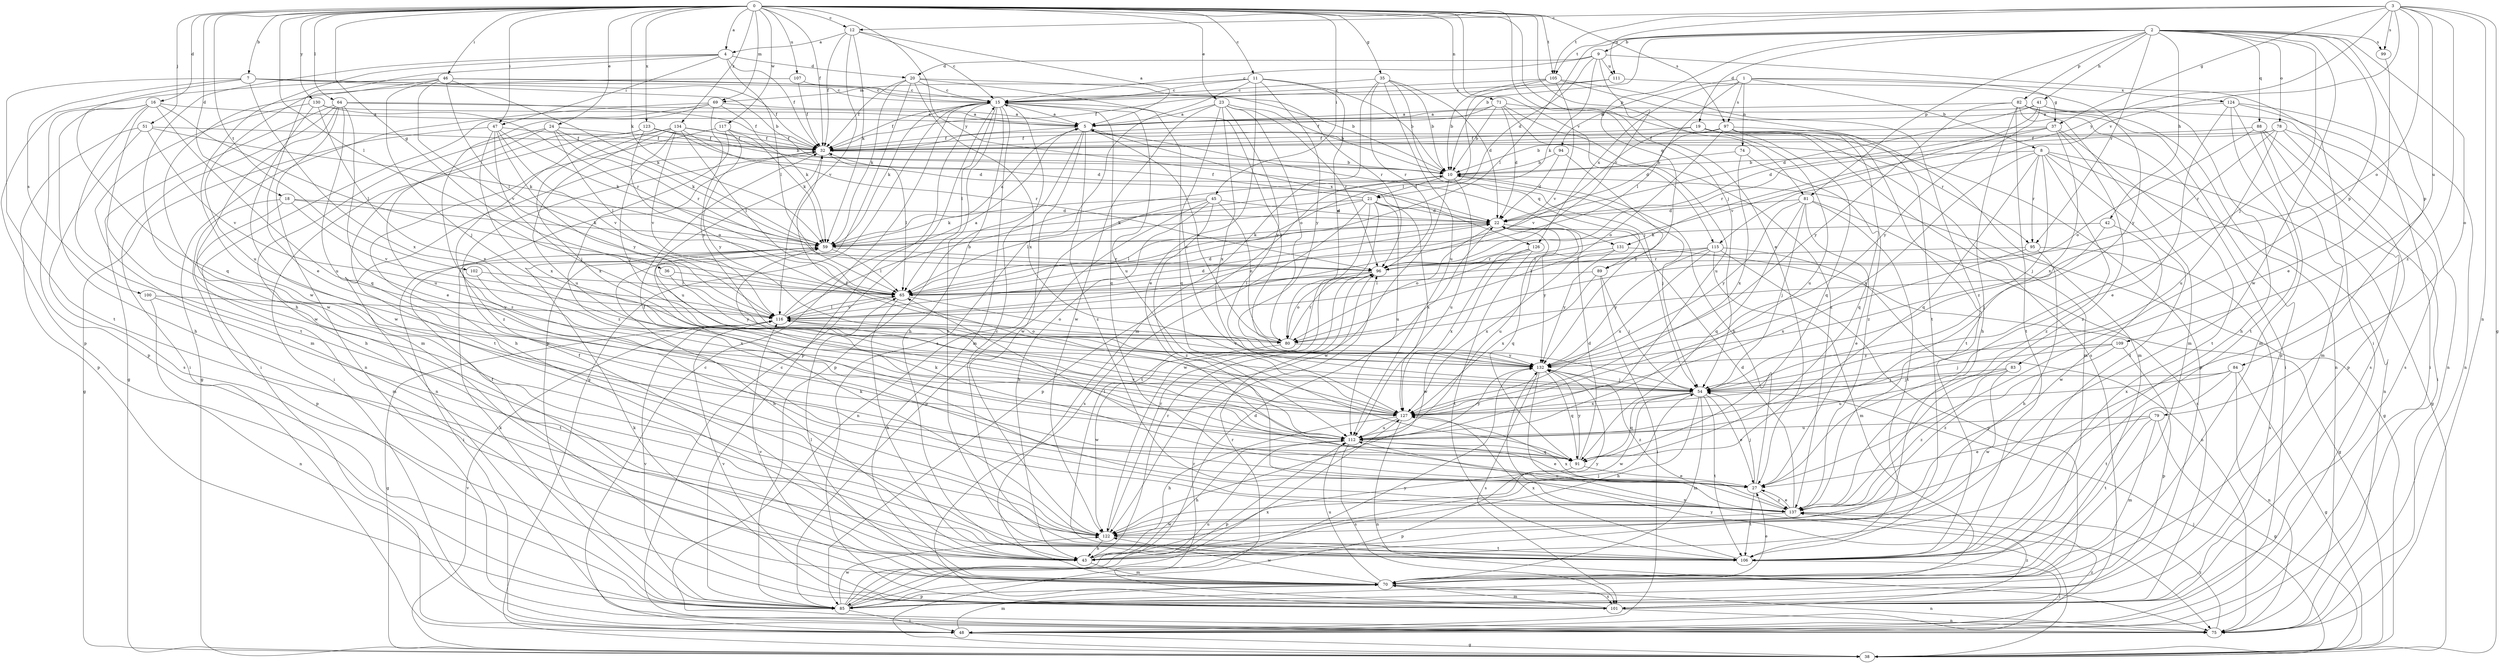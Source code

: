 strict digraph  {
0;
1;
2;
3;
4;
5;
7;
8;
9;
10;
11;
12;
15;
16;
18;
19;
20;
21;
22;
23;
24;
27;
32;
35;
36;
37;
38;
41;
42;
43;
45;
46;
47;
48;
51;
54;
59;
64;
65;
69;
70;
71;
74;
75;
78;
79;
80;
81;
82;
83;
84;
85;
88;
89;
91;
94;
95;
96;
97;
99;
100;
101;
102;
105;
106;
107;
109;
111;
112;
115;
116;
117;
122;
123;
124;
126;
127;
130;
131;
132;
134;
137;
0 -> 4  [label=a];
0 -> 7  [label=b];
0 -> 11  [label=c];
0 -> 12  [label=c];
0 -> 16  [label=d];
0 -> 18  [label=d];
0 -> 23  [label=e];
0 -> 24  [label=e];
0 -> 27  [label=e];
0 -> 32  [label=f];
0 -> 35  [label=g];
0 -> 36  [label=g];
0 -> 45  [label=i];
0 -> 46  [label=i];
0 -> 47  [label=i];
0 -> 51  [label=j];
0 -> 54  [label=j];
0 -> 59  [label=k];
0 -> 64  [label=l];
0 -> 65  [label=l];
0 -> 69  [label=m];
0 -> 71  [label=n];
0 -> 81  [label=p];
0 -> 97  [label=s];
0 -> 102  [label=t];
0 -> 105  [label=t];
0 -> 107  [label=u];
0 -> 115  [label=v];
0 -> 117  [label=w];
0 -> 123  [label=x];
0 -> 130  [label=y];
0 -> 131  [label=y];
0 -> 134  [label=z];
1 -> 8  [label=b];
1 -> 37  [label=g];
1 -> 65  [label=l];
1 -> 74  [label=n];
1 -> 94  [label=r];
1 -> 97  [label=s];
1 -> 124  [label=x];
1 -> 126  [label=x];
2 -> 9  [label=b];
2 -> 10  [label=b];
2 -> 19  [label=d];
2 -> 41  [label=h];
2 -> 42  [label=h];
2 -> 54  [label=j];
2 -> 65  [label=l];
2 -> 78  [label=o];
2 -> 79  [label=o];
2 -> 81  [label=p];
2 -> 82  [label=p];
2 -> 83  [label=p];
2 -> 84  [label=p];
2 -> 88  [label=q];
2 -> 89  [label=q];
2 -> 95  [label=r];
2 -> 99  [label=s];
2 -> 105  [label=t];
2 -> 122  [label=w];
3 -> 12  [label=c];
3 -> 37  [label=g];
3 -> 38  [label=g];
3 -> 75  [label=n];
3 -> 80  [label=o];
3 -> 99  [label=s];
3 -> 105  [label=t];
3 -> 109  [label=u];
3 -> 111  [label=u];
3 -> 115  [label=v];
3 -> 131  [label=y];
3 -> 137  [label=z];
4 -> 20  [label=d];
4 -> 27  [label=e];
4 -> 32  [label=f];
4 -> 43  [label=h];
4 -> 47  [label=i];
4 -> 65  [label=l];
4 -> 122  [label=w];
5 -> 32  [label=f];
5 -> 85  [label=p];
5 -> 89  [label=q];
5 -> 95  [label=r];
5 -> 122  [label=w];
5 -> 126  [label=x];
5 -> 137  [label=z];
7 -> 10  [label=b];
7 -> 15  [label=c];
7 -> 32  [label=f];
7 -> 91  [label=q];
7 -> 100  [label=s];
7 -> 106  [label=t];
7 -> 127  [label=x];
8 -> 10  [label=b];
8 -> 38  [label=g];
8 -> 54  [label=j];
8 -> 75  [label=n];
8 -> 91  [label=q];
8 -> 95  [label=r];
8 -> 106  [label=t];
8 -> 127  [label=x];
8 -> 137  [label=z];
9 -> 15  [label=c];
9 -> 20  [label=d];
9 -> 21  [label=d];
9 -> 48  [label=i];
9 -> 59  [label=k];
9 -> 96  [label=r];
9 -> 111  [label=u];
10 -> 21  [label=d];
10 -> 38  [label=g];
10 -> 54  [label=j];
10 -> 85  [label=p];
10 -> 112  [label=u];
10 -> 122  [label=w];
11 -> 10  [label=b];
11 -> 15  [label=c];
11 -> 27  [label=e];
11 -> 69  [label=m];
11 -> 80  [label=o];
11 -> 101  [label=s];
11 -> 132  [label=y];
12 -> 4  [label=a];
12 -> 5  [label=a];
12 -> 15  [label=c];
12 -> 32  [label=f];
12 -> 59  [label=k];
12 -> 116  [label=v];
15 -> 5  [label=a];
15 -> 32  [label=f];
15 -> 38  [label=g];
15 -> 43  [label=h];
15 -> 59  [label=k];
15 -> 65  [label=l];
15 -> 70  [label=m];
15 -> 85  [label=p];
15 -> 91  [label=q];
15 -> 106  [label=t];
15 -> 112  [label=u];
16 -> 5  [label=a];
16 -> 43  [label=h];
16 -> 65  [label=l];
16 -> 85  [label=p];
16 -> 106  [label=t];
16 -> 112  [label=u];
16 -> 122  [label=w];
18 -> 22  [label=d];
18 -> 59  [label=k];
18 -> 70  [label=m];
18 -> 85  [label=p];
18 -> 116  [label=v];
19 -> 32  [label=f];
19 -> 70  [label=m];
19 -> 85  [label=p];
19 -> 112  [label=u];
19 -> 116  [label=v];
20 -> 15  [label=c];
20 -> 32  [label=f];
20 -> 54  [label=j];
20 -> 59  [label=k];
20 -> 85  [label=p];
20 -> 96  [label=r];
20 -> 127  [label=x];
21 -> 22  [label=d];
21 -> 32  [label=f];
21 -> 59  [label=k];
21 -> 65  [label=l];
21 -> 101  [label=s];
21 -> 106  [label=t];
21 -> 112  [label=u];
21 -> 122  [label=w];
21 -> 127  [label=x];
22 -> 59  [label=k];
22 -> 65  [label=l];
22 -> 80  [label=o];
22 -> 91  [label=q];
22 -> 112  [label=u];
22 -> 132  [label=y];
23 -> 5  [label=a];
23 -> 10  [label=b];
23 -> 80  [label=o];
23 -> 91  [label=q];
23 -> 96  [label=r];
23 -> 122  [label=w];
23 -> 127  [label=x];
23 -> 132  [label=y];
24 -> 32  [label=f];
24 -> 43  [label=h];
24 -> 59  [label=k];
24 -> 65  [label=l];
24 -> 96  [label=r];
24 -> 112  [label=u];
27 -> 10  [label=b];
27 -> 54  [label=j];
27 -> 59  [label=k];
27 -> 65  [label=l];
27 -> 106  [label=t];
27 -> 137  [label=z];
32 -> 10  [label=b];
32 -> 65  [label=l];
32 -> 75  [label=n];
32 -> 112  [label=u];
35 -> 10  [label=b];
35 -> 15  [label=c];
35 -> 22  [label=d];
35 -> 54  [label=j];
35 -> 70  [label=m];
35 -> 96  [label=r];
35 -> 112  [label=u];
36 -> 65  [label=l];
36 -> 132  [label=y];
37 -> 22  [label=d];
37 -> 32  [label=f];
37 -> 96  [label=r];
37 -> 106  [label=t];
37 -> 127  [label=x];
37 -> 137  [label=z];
38 -> 54  [label=j];
38 -> 96  [label=r];
38 -> 116  [label=v];
38 -> 132  [label=y];
41 -> 5  [label=a];
41 -> 22  [label=d];
41 -> 43  [label=h];
41 -> 75  [label=n];
41 -> 116  [label=v];
41 -> 132  [label=y];
42 -> 54  [label=j];
42 -> 59  [label=k];
42 -> 122  [label=w];
43 -> 32  [label=f];
43 -> 54  [label=j];
43 -> 70  [label=m];
43 -> 96  [label=r];
43 -> 132  [label=y];
45 -> 22  [label=d];
45 -> 43  [label=h];
45 -> 59  [label=k];
45 -> 75  [label=n];
45 -> 80  [label=o];
45 -> 85  [label=p];
45 -> 137  [label=z];
46 -> 10  [label=b];
46 -> 15  [label=c];
46 -> 54  [label=j];
46 -> 59  [label=k];
46 -> 65  [label=l];
46 -> 85  [label=p];
46 -> 112  [label=u];
46 -> 116  [label=v];
47 -> 32  [label=f];
47 -> 38  [label=g];
47 -> 54  [label=j];
47 -> 59  [label=k];
47 -> 116  [label=v];
47 -> 127  [label=x];
47 -> 132  [label=y];
48 -> 15  [label=c];
48 -> 38  [label=g];
48 -> 70  [label=m];
48 -> 137  [label=z];
51 -> 32  [label=f];
51 -> 59  [label=k];
51 -> 85  [label=p];
51 -> 101  [label=s];
51 -> 116  [label=v];
54 -> 15  [label=c];
54 -> 27  [label=e];
54 -> 43  [label=h];
54 -> 70  [label=m];
54 -> 91  [label=q];
54 -> 106  [label=t];
54 -> 122  [label=w];
54 -> 127  [label=x];
59 -> 5  [label=a];
59 -> 43  [label=h];
59 -> 48  [label=i];
59 -> 65  [label=l];
59 -> 96  [label=r];
64 -> 5  [label=a];
64 -> 27  [label=e];
64 -> 32  [label=f];
64 -> 38  [label=g];
64 -> 48  [label=i];
64 -> 70  [label=m];
64 -> 75  [label=n];
64 -> 91  [label=q];
65 -> 22  [label=d];
65 -> 43  [label=h];
65 -> 80  [label=o];
65 -> 116  [label=v];
69 -> 5  [label=a];
69 -> 38  [label=g];
69 -> 48  [label=i];
69 -> 59  [label=k];
69 -> 132  [label=y];
69 -> 137  [label=z];
70 -> 27  [label=e];
70 -> 65  [label=l];
70 -> 75  [label=n];
70 -> 85  [label=p];
70 -> 101  [label=s];
70 -> 112  [label=u];
70 -> 116  [label=v];
70 -> 122  [label=w];
71 -> 5  [label=a];
71 -> 10  [label=b];
71 -> 22  [label=d];
71 -> 32  [label=f];
71 -> 101  [label=s];
71 -> 112  [label=u];
71 -> 137  [label=z];
74 -> 10  [label=b];
74 -> 91  [label=q];
74 -> 127  [label=x];
75 -> 15  [label=c];
75 -> 137  [label=z];
78 -> 10  [label=b];
78 -> 32  [label=f];
78 -> 85  [label=p];
78 -> 96  [label=r];
78 -> 101  [label=s];
78 -> 112  [label=u];
79 -> 27  [label=e];
79 -> 38  [label=g];
79 -> 70  [label=m];
79 -> 106  [label=t];
79 -> 112  [label=u];
80 -> 5  [label=a];
80 -> 96  [label=r];
80 -> 122  [label=w];
80 -> 132  [label=y];
81 -> 22  [label=d];
81 -> 27  [label=e];
81 -> 54  [label=j];
81 -> 91  [label=q];
81 -> 101  [label=s];
81 -> 106  [label=t];
81 -> 132  [label=y];
82 -> 5  [label=a];
82 -> 43  [label=h];
82 -> 48  [label=i];
82 -> 70  [label=m];
82 -> 75  [label=n];
82 -> 85  [label=p];
82 -> 106  [label=t];
82 -> 132  [label=y];
83 -> 54  [label=j];
83 -> 112  [label=u];
83 -> 122  [label=w];
83 -> 137  [label=z];
84 -> 38  [label=g];
84 -> 54  [label=j];
84 -> 75  [label=n];
84 -> 106  [label=t];
84 -> 127  [label=x];
85 -> 22  [label=d];
85 -> 48  [label=i];
85 -> 59  [label=k];
85 -> 112  [label=u];
85 -> 116  [label=v];
85 -> 122  [label=w];
85 -> 127  [label=x];
85 -> 132  [label=y];
88 -> 32  [label=f];
88 -> 48  [label=i];
88 -> 70  [label=m];
88 -> 80  [label=o];
88 -> 101  [label=s];
89 -> 48  [label=i];
89 -> 54  [label=j];
89 -> 65  [label=l];
89 -> 127  [label=x];
91 -> 22  [label=d];
91 -> 27  [label=e];
91 -> 32  [label=f];
91 -> 85  [label=p];
91 -> 132  [label=y];
94 -> 10  [label=b];
94 -> 22  [label=d];
94 -> 132  [label=y];
95 -> 43  [label=h];
95 -> 96  [label=r];
95 -> 101  [label=s];
95 -> 127  [label=x];
96 -> 65  [label=l];
96 -> 80  [label=o];
97 -> 22  [label=d];
97 -> 32  [label=f];
97 -> 70  [label=m];
97 -> 80  [label=o];
97 -> 91  [label=q];
97 -> 106  [label=t];
97 -> 137  [label=z];
99 -> 27  [label=e];
100 -> 75  [label=n];
100 -> 106  [label=t];
100 -> 116  [label=v];
101 -> 32  [label=f];
101 -> 59  [label=k];
101 -> 70  [label=m];
101 -> 75  [label=n];
101 -> 96  [label=r];
101 -> 116  [label=v];
101 -> 137  [label=z];
102 -> 65  [label=l];
102 -> 127  [label=x];
105 -> 10  [label=b];
105 -> 15  [label=c];
105 -> 65  [label=l];
105 -> 106  [label=t];
105 -> 116  [label=v];
105 -> 137  [label=z];
106 -> 15  [label=c];
106 -> 48  [label=i];
106 -> 127  [label=x];
107 -> 15  [label=c];
107 -> 32  [label=f];
107 -> 122  [label=w];
109 -> 54  [label=j];
109 -> 85  [label=p];
109 -> 132  [label=y];
109 -> 137  [label=z];
111 -> 15  [label=c];
111 -> 32  [label=f];
111 -> 132  [label=y];
112 -> 27  [label=e];
112 -> 43  [label=h];
112 -> 85  [label=p];
112 -> 91  [label=q];
112 -> 101  [label=s];
112 -> 116  [label=v];
112 -> 132  [label=y];
115 -> 65  [label=l];
115 -> 70  [label=m];
115 -> 75  [label=n];
115 -> 85  [label=p];
115 -> 96  [label=r];
115 -> 127  [label=x];
115 -> 132  [label=y];
116 -> 5  [label=a];
116 -> 10  [label=b];
116 -> 22  [label=d];
116 -> 38  [label=g];
116 -> 65  [label=l];
116 -> 80  [label=o];
117 -> 32  [label=f];
117 -> 43  [label=h];
117 -> 59  [label=k];
117 -> 132  [label=y];
117 -> 137  [label=z];
122 -> 43  [label=h];
122 -> 59  [label=k];
122 -> 96  [label=r];
122 -> 106  [label=t];
123 -> 10  [label=b];
123 -> 22  [label=d];
123 -> 32  [label=f];
123 -> 48  [label=i];
123 -> 80  [label=o];
123 -> 106  [label=t];
124 -> 5  [label=a];
124 -> 27  [label=e];
124 -> 48  [label=i];
124 -> 70  [label=m];
124 -> 75  [label=n];
124 -> 106  [label=t];
126 -> 96  [label=r];
126 -> 106  [label=t];
126 -> 122  [label=w];
126 -> 127  [label=x];
127 -> 32  [label=f];
127 -> 43  [label=h];
127 -> 75  [label=n];
127 -> 112  [label=u];
130 -> 5  [label=a];
130 -> 70  [label=m];
130 -> 96  [label=r];
130 -> 122  [label=w];
130 -> 127  [label=x];
131 -> 38  [label=g];
131 -> 96  [label=r];
131 -> 127  [label=x];
131 -> 132  [label=y];
132 -> 54  [label=j];
132 -> 75  [label=n];
132 -> 91  [label=q];
132 -> 101  [label=s];
132 -> 116  [label=v];
132 -> 137  [label=z];
134 -> 22  [label=d];
134 -> 32  [label=f];
134 -> 54  [label=j];
134 -> 65  [label=l];
134 -> 96  [label=r];
134 -> 112  [label=u];
134 -> 116  [label=v];
134 -> 127  [label=x];
134 -> 137  [label=z];
137 -> 22  [label=d];
137 -> 27  [label=e];
137 -> 112  [label=u];
137 -> 122  [label=w];
137 -> 127  [label=x];
}
